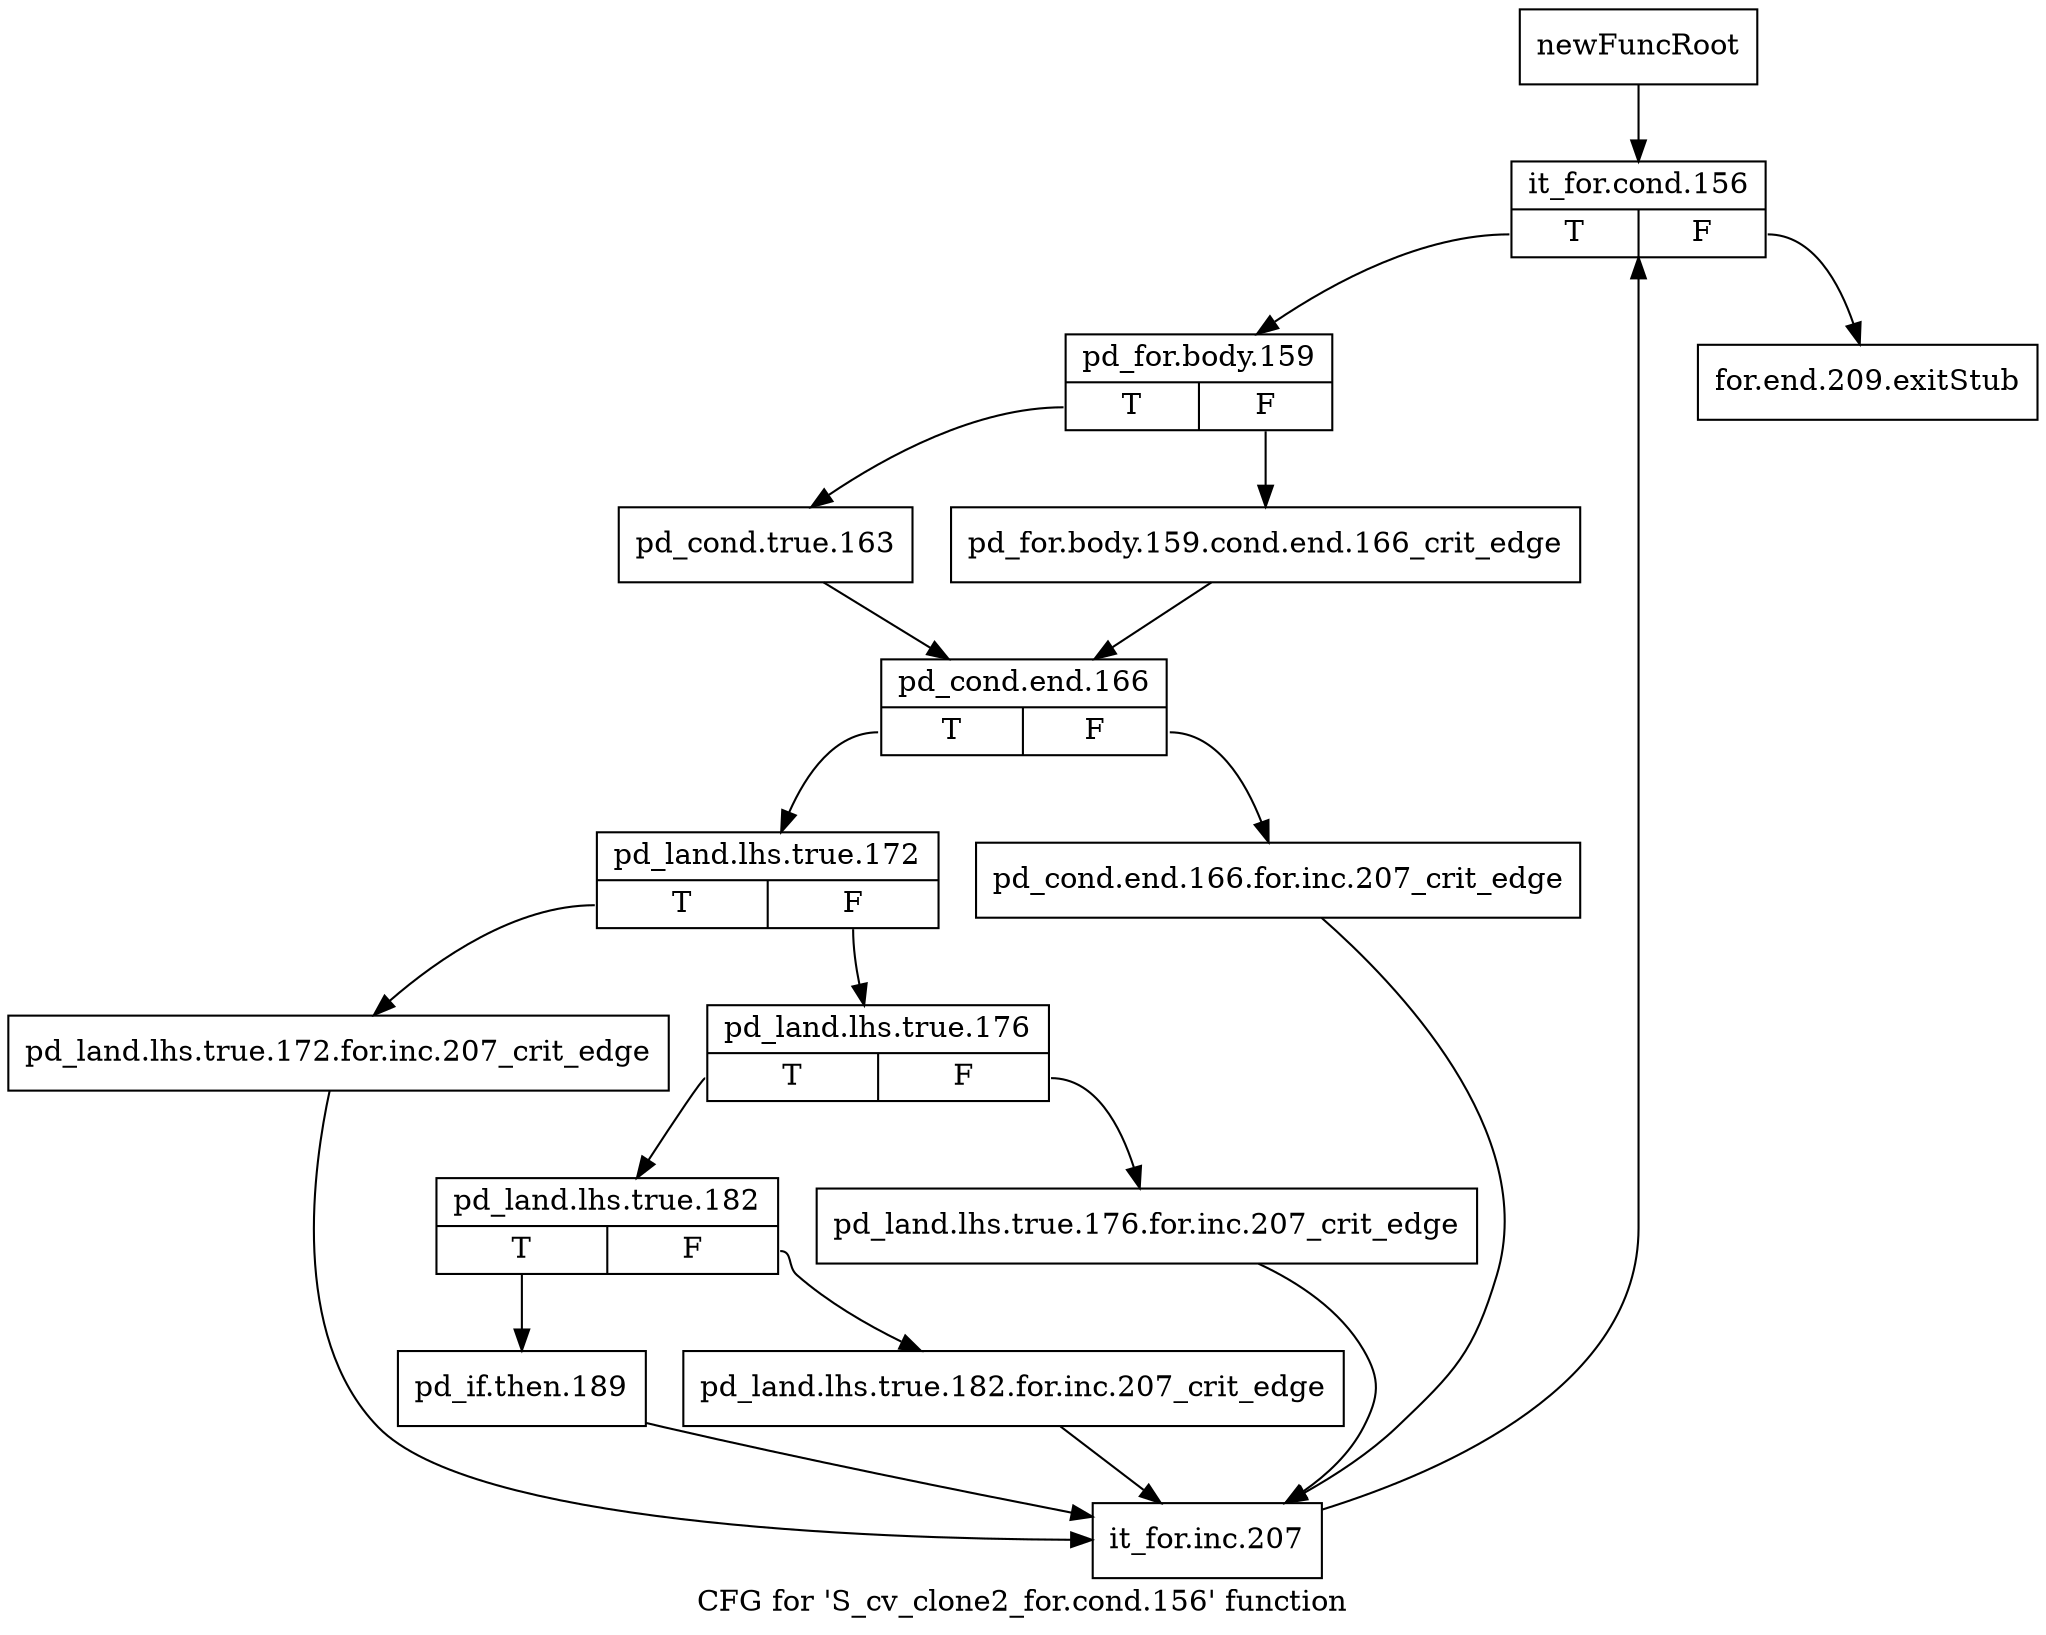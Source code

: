 digraph "CFG for 'S_cv_clone2_for.cond.156' function" {
	label="CFG for 'S_cv_clone2_for.cond.156' function";

	Node0x4d18370 [shape=record,label="{newFuncRoot}"];
	Node0x4d18370 -> Node0x4d18410;
	Node0x4d183c0 [shape=record,label="{for.end.209.exitStub}"];
	Node0x4d18410 [shape=record,label="{it_for.cond.156|{<s0>T|<s1>F}}"];
	Node0x4d18410:s0 -> Node0x4d18460;
	Node0x4d18410:s1 -> Node0x4d183c0;
	Node0x4d18460 [shape=record,label="{pd_for.body.159|{<s0>T|<s1>F}}"];
	Node0x4d18460:s0 -> Node0x4d18500;
	Node0x4d18460:s1 -> Node0x4d184b0;
	Node0x4d184b0 [shape=record,label="{pd_for.body.159.cond.end.166_crit_edge}"];
	Node0x4d184b0 -> Node0x4d18550;
	Node0x4d18500 [shape=record,label="{pd_cond.true.163}"];
	Node0x4d18500 -> Node0x4d18550;
	Node0x4d18550 [shape=record,label="{pd_cond.end.166|{<s0>T|<s1>F}}"];
	Node0x4d18550:s0 -> Node0x4d185f0;
	Node0x4d18550:s1 -> Node0x4d185a0;
	Node0x4d185a0 [shape=record,label="{pd_cond.end.166.for.inc.207_crit_edge}"];
	Node0x4d185a0 -> Node0x4d18820;
	Node0x4d185f0 [shape=record,label="{pd_land.lhs.true.172|{<s0>T|<s1>F}}"];
	Node0x4d185f0:s0 -> Node0x4d187d0;
	Node0x4d185f0:s1 -> Node0x4d18640;
	Node0x4d18640 [shape=record,label="{pd_land.lhs.true.176|{<s0>T|<s1>F}}"];
	Node0x4d18640:s0 -> Node0x4d186e0;
	Node0x4d18640:s1 -> Node0x4d18690;
	Node0x4d18690 [shape=record,label="{pd_land.lhs.true.176.for.inc.207_crit_edge}"];
	Node0x4d18690 -> Node0x4d18820;
	Node0x4d186e0 [shape=record,label="{pd_land.lhs.true.182|{<s0>T|<s1>F}}"];
	Node0x4d186e0:s0 -> Node0x4d18780;
	Node0x4d186e0:s1 -> Node0x4d18730;
	Node0x4d18730 [shape=record,label="{pd_land.lhs.true.182.for.inc.207_crit_edge}"];
	Node0x4d18730 -> Node0x4d18820;
	Node0x4d18780 [shape=record,label="{pd_if.then.189}"];
	Node0x4d18780 -> Node0x4d18820;
	Node0x4d187d0 [shape=record,label="{pd_land.lhs.true.172.for.inc.207_crit_edge}"];
	Node0x4d187d0 -> Node0x4d18820;
	Node0x4d18820 [shape=record,label="{it_for.inc.207}"];
	Node0x4d18820 -> Node0x4d18410;
}
